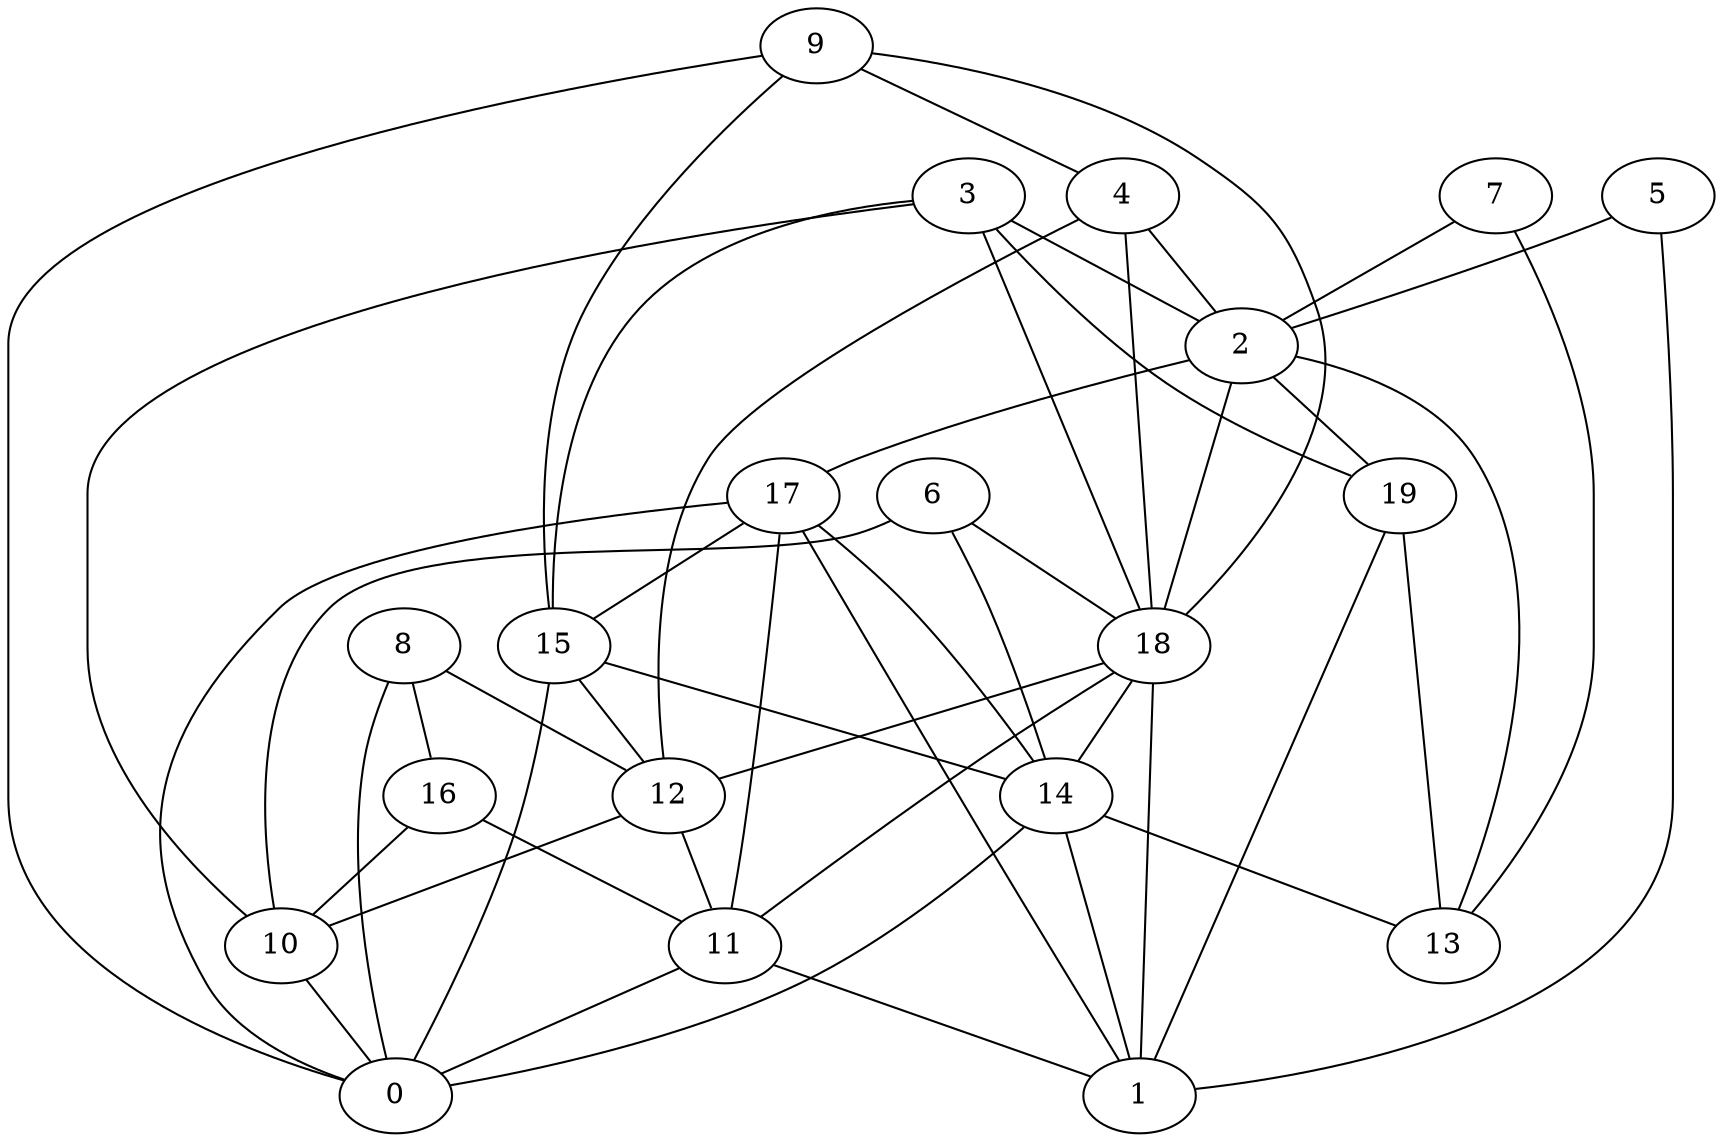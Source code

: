 digraph GG_graph {

subgraph G_graph {
edge [color = black]
"2" -> "19" [dir = none]
"2" -> "18" [dir = none]
"2" -> "13" [dir = none]
"15" -> "14" [dir = none]
"15" -> "12" [dir = none]
"8" -> "0" [dir = none]
"8" -> "12" [dir = none]
"12" -> "10" [dir = none]
"12" -> "11" [dir = none]
"5" -> "2" [dir = none]
"5" -> "1" [dir = none]
"11" -> "0" [dir = none]
"18" -> "12" [dir = none]
"18" -> "11" [dir = none]
"18" -> "14" [dir = none]
"14" -> "1" [dir = none]
"14" -> "13" [dir = none]
"14" -> "0" [dir = none]
"10" -> "0" [dir = none]
"7" -> "13" [dir = none]
"7" -> "2" [dir = none]
"17" -> "1" [dir = none]
"17" -> "11" [dir = none]
"17" -> "14" [dir = none]
"9" -> "15" [dir = none]
"9" -> "4" [dir = none]
"4" -> "2" [dir = none]
"4" -> "12" [dir = none]
"19" -> "13" [dir = none]
"19" -> "1" [dir = none]
"6" -> "14" [dir = none]
"6" -> "18" [dir = none]
"3" -> "10" [dir = none]
"3" -> "18" [dir = none]
"3" -> "2" [dir = none]
"3" -> "19" [dir = none]
"16" -> "11" [dir = none]
"16" -> "10" [dir = none]
"9" -> "0" [dir = none]
"9" -> "18" [dir = none]
"17" -> "15" [dir = none]
"11" -> "1" [dir = none]
"17" -> "0" [dir = none]
"18" -> "1" [dir = none]
"2" -> "17" [dir = none]
"8" -> "16" [dir = none]
"15" -> "0" [dir = none]
"6" -> "10" [dir = none]
"4" -> "18" [dir = none]
"3" -> "15" [dir = none]
}

}
